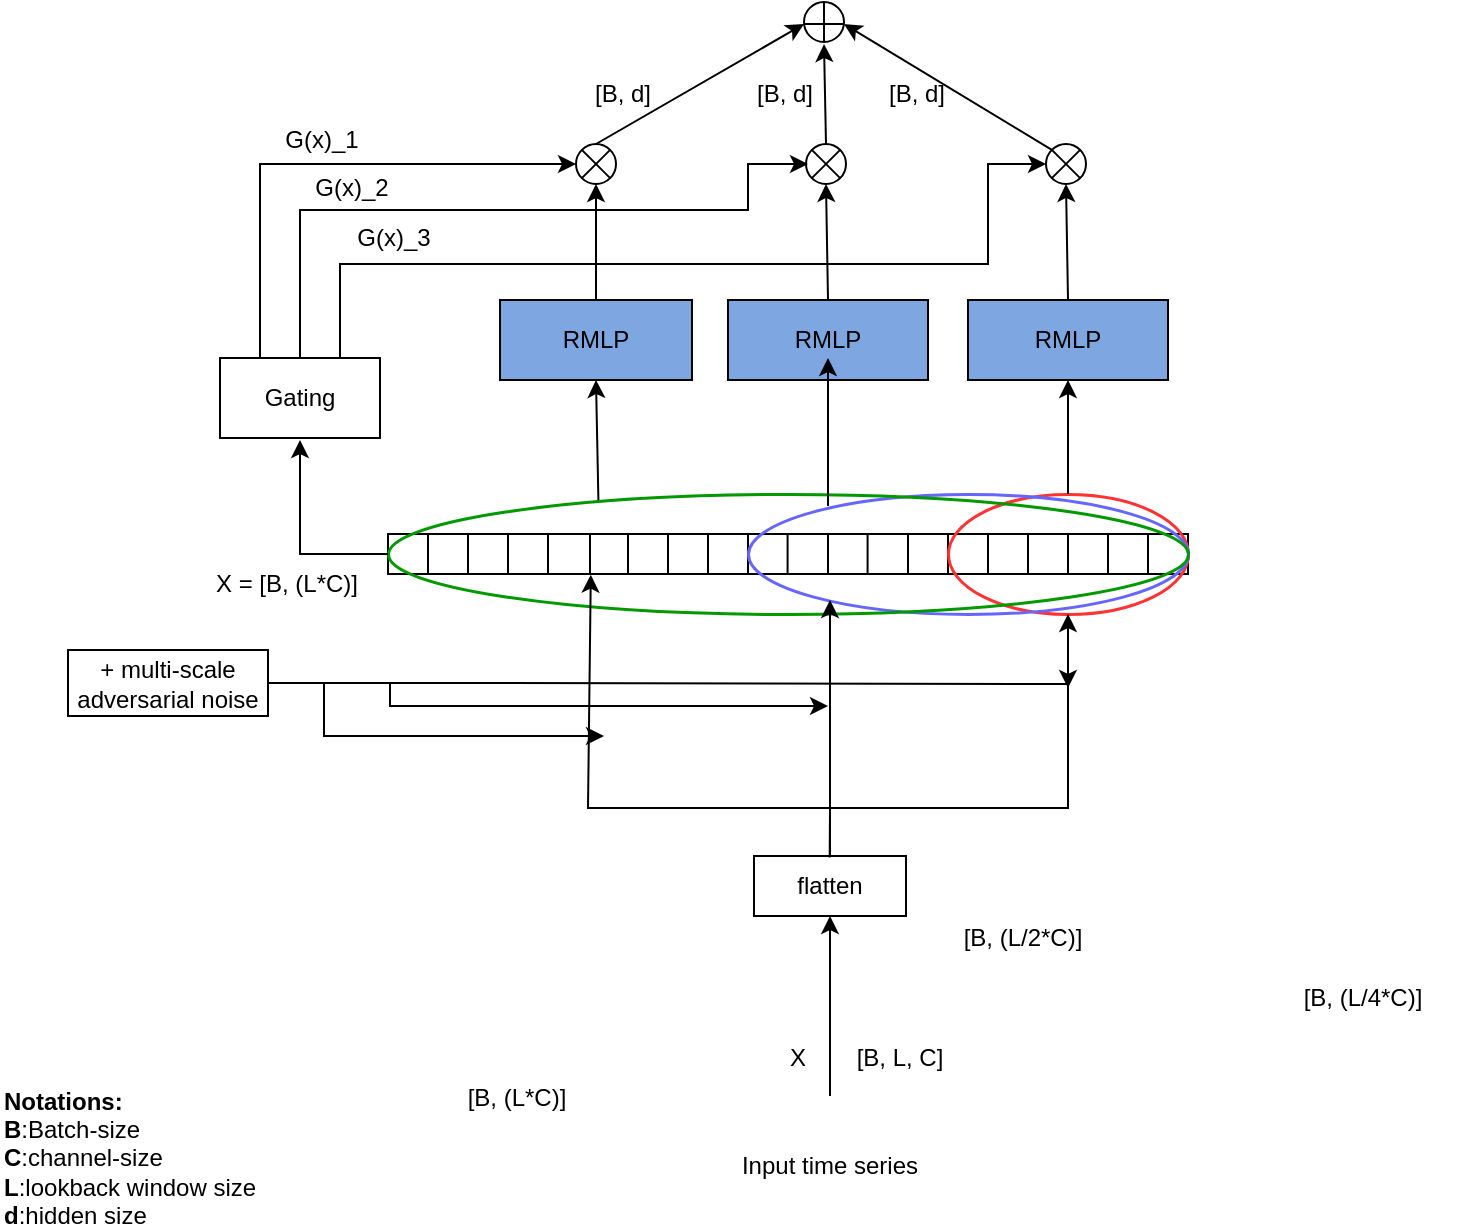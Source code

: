<mxfile version="22.1.5" type="github">
  <diagram id="mCheTAdoRBEMM2ChDu2A" name="Page-1">
    <mxGraphModel dx="184" dy="79" grid="1" gridSize="10" guides="1" tooltips="1" connect="1" arrows="1" fold="1" page="1" pageScale="1" pageWidth="827" pageHeight="1169" math="0" shadow="0">
      <root>
        <mxCell id="0" />
        <mxCell id="1" parent="0" />
        <mxCell id="4p1qmTCOK1UH07okr2WW-84" value="" style="rounded=0;whiteSpace=wrap;html=1;" vertex="1" parent="1">
          <mxGeometry x="240" y="443" width="400" height="20" as="geometry" />
        </mxCell>
        <mxCell id="4p1qmTCOK1UH07okr2WW-85" value="" style="endArrow=none;html=1;rounded=0;exitX=0.06;exitY=0.006;exitDx=0;exitDy=0;exitPerimeter=0;entryX=0.06;entryY=1.006;entryDx=0;entryDy=0;entryPerimeter=0;" edge="1" parent="1">
          <mxGeometry width="50" height="50" relative="1" as="geometry">
            <mxPoint x="260.0" y="443.0" as="sourcePoint" />
            <mxPoint x="260.0" y="463.0" as="targetPoint" />
          </mxGeometry>
        </mxCell>
        <mxCell id="4p1qmTCOK1UH07okr2WW-86" value="" style="endArrow=none;html=1;rounded=0;exitX=0.06;exitY=0.006;exitDx=0;exitDy=0;exitPerimeter=0;entryX=0.06;entryY=1.006;entryDx=0;entryDy=0;entryPerimeter=0;" edge="1" parent="1">
          <mxGeometry width="50" height="50" relative="1" as="geometry">
            <mxPoint x="360" y="443" as="sourcePoint" />
            <mxPoint x="360" y="463" as="targetPoint" />
          </mxGeometry>
        </mxCell>
        <mxCell id="4p1qmTCOK1UH07okr2WW-87" value="" style="endArrow=none;html=1;rounded=0;exitX=0.06;exitY=0.006;exitDx=0;exitDy=0;exitPerimeter=0;entryX=0.06;entryY=1.006;entryDx=0;entryDy=0;entryPerimeter=0;" edge="1" parent="1">
          <mxGeometry width="50" height="50" relative="1" as="geometry">
            <mxPoint x="380" y="443" as="sourcePoint" />
            <mxPoint x="380" y="463" as="targetPoint" />
          </mxGeometry>
        </mxCell>
        <mxCell id="4p1qmTCOK1UH07okr2WW-88" value="" style="endArrow=none;html=1;rounded=0;exitX=0.06;exitY=0.006;exitDx=0;exitDy=0;exitPerimeter=0;entryX=0.06;entryY=1.006;entryDx=0;entryDy=0;entryPerimeter=0;" edge="1" parent="1">
          <mxGeometry width="50" height="50" relative="1" as="geometry">
            <mxPoint x="400" y="443" as="sourcePoint" />
            <mxPoint x="400" y="463" as="targetPoint" />
          </mxGeometry>
        </mxCell>
        <mxCell id="4p1qmTCOK1UH07okr2WW-89" value="" style="endArrow=none;html=1;rounded=0;exitX=0.06;exitY=0.006;exitDx=0;exitDy=0;exitPerimeter=0;entryX=0.06;entryY=1.006;entryDx=0;entryDy=0;entryPerimeter=0;" edge="1" parent="1">
          <mxGeometry width="50" height="50" relative="1" as="geometry">
            <mxPoint x="420" y="443" as="sourcePoint" />
            <mxPoint x="420" y="463" as="targetPoint" />
          </mxGeometry>
        </mxCell>
        <mxCell id="4p1qmTCOK1UH07okr2WW-90" value="" style="endArrow=none;html=1;rounded=0;exitX=0.06;exitY=0.006;exitDx=0;exitDy=0;exitPerimeter=0;entryX=0.06;entryY=1.006;entryDx=0;entryDy=0;entryPerimeter=0;" edge="1" parent="1">
          <mxGeometry width="50" height="50" relative="1" as="geometry">
            <mxPoint x="439.79" y="443" as="sourcePoint" />
            <mxPoint x="439.79" y="463" as="targetPoint" />
          </mxGeometry>
        </mxCell>
        <mxCell id="4p1qmTCOK1UH07okr2WW-91" value="" style="endArrow=none;html=1;rounded=0;exitX=0.06;exitY=0.006;exitDx=0;exitDy=0;exitPerimeter=0;entryX=0.06;entryY=1.006;entryDx=0;entryDy=0;entryPerimeter=0;" edge="1" parent="1">
          <mxGeometry width="50" height="50" relative="1" as="geometry">
            <mxPoint x="460" y="443" as="sourcePoint" />
            <mxPoint x="460" y="463" as="targetPoint" />
          </mxGeometry>
        </mxCell>
        <mxCell id="4p1qmTCOK1UH07okr2WW-92" value="" style="endArrow=none;html=1;rounded=0;exitX=0.06;exitY=0.006;exitDx=0;exitDy=0;exitPerimeter=0;entryX=0.06;entryY=1.006;entryDx=0;entryDy=0;entryPerimeter=0;" edge="1" parent="1">
          <mxGeometry width="50" height="50" relative="1" as="geometry">
            <mxPoint x="479.79" y="443" as="sourcePoint" />
            <mxPoint x="479.79" y="463" as="targetPoint" />
          </mxGeometry>
        </mxCell>
        <mxCell id="4p1qmTCOK1UH07okr2WW-93" value="" style="endArrow=none;html=1;rounded=0;exitX=0.06;exitY=0.006;exitDx=0;exitDy=0;exitPerimeter=0;entryX=0.06;entryY=1.006;entryDx=0;entryDy=0;entryPerimeter=0;" edge="1" parent="1">
          <mxGeometry width="50" height="50" relative="1" as="geometry">
            <mxPoint x="500" y="443" as="sourcePoint" />
            <mxPoint x="500" y="463" as="targetPoint" />
          </mxGeometry>
        </mxCell>
        <mxCell id="4p1qmTCOK1UH07okr2WW-94" value="" style="endArrow=none;html=1;rounded=0;exitX=0.06;exitY=0.006;exitDx=0;exitDy=0;exitPerimeter=0;entryX=0.06;entryY=1.006;entryDx=0;entryDy=0;entryPerimeter=0;" edge="1" parent="1">
          <mxGeometry width="50" height="50" relative="1" as="geometry">
            <mxPoint x="520" y="443" as="sourcePoint" />
            <mxPoint x="520" y="463" as="targetPoint" />
          </mxGeometry>
        </mxCell>
        <mxCell id="4p1qmTCOK1UH07okr2WW-95" value="" style="endArrow=none;html=1;rounded=0;exitX=0.06;exitY=0.006;exitDx=0;exitDy=0;exitPerimeter=0;entryX=0.06;entryY=1.006;entryDx=0;entryDy=0;entryPerimeter=0;" edge="1" parent="1">
          <mxGeometry width="50" height="50" relative="1" as="geometry">
            <mxPoint x="560" y="443" as="sourcePoint" />
            <mxPoint x="560" y="463" as="targetPoint" />
          </mxGeometry>
        </mxCell>
        <mxCell id="4p1qmTCOK1UH07okr2WW-96" value="" style="endArrow=none;html=1;rounded=0;exitX=0.06;exitY=0.006;exitDx=0;exitDy=0;exitPerimeter=0;entryX=0.06;entryY=1.006;entryDx=0;entryDy=0;entryPerimeter=0;" edge="1" parent="1">
          <mxGeometry width="50" height="50" relative="1" as="geometry">
            <mxPoint x="540" y="443" as="sourcePoint" />
            <mxPoint x="540" y="463" as="targetPoint" />
          </mxGeometry>
        </mxCell>
        <mxCell id="4p1qmTCOK1UH07okr2WW-97" value="" style="endArrow=none;html=1;rounded=0;exitX=0.06;exitY=0.006;exitDx=0;exitDy=0;exitPerimeter=0;entryX=0.06;entryY=1.006;entryDx=0;entryDy=0;entryPerimeter=0;" edge="1" parent="1">
          <mxGeometry width="50" height="50" relative="1" as="geometry">
            <mxPoint x="580" y="443" as="sourcePoint" />
            <mxPoint x="580" y="463" as="targetPoint" />
          </mxGeometry>
        </mxCell>
        <mxCell id="4p1qmTCOK1UH07okr2WW-98" value="" style="endArrow=none;html=1;rounded=0;exitX=0.06;exitY=0.006;exitDx=0;exitDy=0;exitPerimeter=0;entryX=0.06;entryY=1.006;entryDx=0;entryDy=0;entryPerimeter=0;" edge="1" parent="1">
          <mxGeometry width="50" height="50" relative="1" as="geometry">
            <mxPoint x="600" y="443" as="sourcePoint" />
            <mxPoint x="600" y="463" as="targetPoint" />
          </mxGeometry>
        </mxCell>
        <mxCell id="4p1qmTCOK1UH07okr2WW-99" value="" style="endArrow=none;html=1;rounded=0;exitX=0.06;exitY=0.006;exitDx=0;exitDy=0;exitPerimeter=0;entryX=0.06;entryY=1.006;entryDx=0;entryDy=0;entryPerimeter=0;" edge="1" parent="1">
          <mxGeometry width="50" height="50" relative="1" as="geometry">
            <mxPoint x="620" y="443" as="sourcePoint" />
            <mxPoint x="620" y="463" as="targetPoint" />
          </mxGeometry>
        </mxCell>
        <mxCell id="4p1qmTCOK1UH07okr2WW-100" value="" style="ellipse;whiteSpace=wrap;html=1;fillColor=none;strokeColor=#FF3333;strokeWidth=1.5;" vertex="1" parent="1">
          <mxGeometry x="520" y="423" width="120" height="60" as="geometry" />
        </mxCell>
        <mxCell id="4p1qmTCOK1UH07okr2WW-101" value="" style="ellipse;whiteSpace=wrap;html=1;fillColor=none;strokeColor=#6666FF;strokeWidth=1.5;" vertex="1" parent="1">
          <mxGeometry x="420" y="423" width="220" height="60" as="geometry" />
        </mxCell>
        <mxCell id="4p1qmTCOK1UH07okr2WW-102" value="" style="ellipse;whiteSpace=wrap;html=1;fillColor=none;strokeColor=#009900;strokeWidth=1.5;" vertex="1" parent="1">
          <mxGeometry x="240" y="423" width="400" height="60" as="geometry" />
        </mxCell>
        <mxCell id="4p1qmTCOK1UH07okr2WW-103" value="RMLP" style="rounded=0;whiteSpace=wrap;html=1;fillColor=#7EA6E0;" vertex="1" parent="1">
          <mxGeometry x="296" y="326" width="96" height="40" as="geometry" />
        </mxCell>
        <mxCell id="4p1qmTCOK1UH07okr2WW-104" value="RMLP" style="rounded=0;whiteSpace=wrap;html=1;fillColor=#7EA6E0;" vertex="1" parent="1">
          <mxGeometry x="410" y="326" width="100" height="40" as="geometry" />
        </mxCell>
        <mxCell id="4p1qmTCOK1UH07okr2WW-105" value="RMLP" style="rounded=0;whiteSpace=wrap;html=1;fillColor=#7EA6E0;" vertex="1" parent="1">
          <mxGeometry x="530" y="326" width="100" height="40" as="geometry" />
        </mxCell>
        <mxCell id="4p1qmTCOK1UH07okr2WW-106" value="" style="endArrow=classic;html=1;rounded=0;exitX=0.263;exitY=0.051;exitDx=0;exitDy=0;entryX=0.5;entryY=1;entryDx=0;entryDy=0;exitPerimeter=0;" edge="1" parent="1" source="4p1qmTCOK1UH07okr2WW-102" target="4p1qmTCOK1UH07okr2WW-103">
          <mxGeometry width="50" height="50" relative="1" as="geometry">
            <mxPoint x="390" y="347" as="sourcePoint" />
            <mxPoint x="440" y="297" as="targetPoint" />
          </mxGeometry>
        </mxCell>
        <mxCell id="4p1qmTCOK1UH07okr2WW-107" value="" style="endArrow=classic;html=1;rounded=0;entryX=0.5;entryY=1;entryDx=0;entryDy=0;exitX=0.55;exitY=0.283;exitDx=0;exitDy=0;exitPerimeter=0;" edge="1" parent="1">
          <mxGeometry width="50" height="50" relative="1" as="geometry">
            <mxPoint x="460" y="428.98" as="sourcePoint" />
            <mxPoint x="460" y="355" as="targetPoint" />
          </mxGeometry>
        </mxCell>
        <mxCell id="4p1qmTCOK1UH07okr2WW-108" value="" style="endArrow=classic;html=1;rounded=0;exitX=0.5;exitY=0;exitDx=0;exitDy=0;entryX=0.5;entryY=1;entryDx=0;entryDy=0;" edge="1" parent="1" source="4p1qmTCOK1UH07okr2WW-100" target="4p1qmTCOK1UH07okr2WW-105">
          <mxGeometry width="50" height="50" relative="1" as="geometry">
            <mxPoint x="570" y="331.5" as="sourcePoint" />
            <mxPoint x="574" y="222.5" as="targetPoint" />
          </mxGeometry>
        </mxCell>
        <mxCell id="4p1qmTCOK1UH07okr2WW-109" value="Gating" style="rounded=0;whiteSpace=wrap;html=1;" vertex="1" parent="1">
          <mxGeometry x="156" y="355" width="80" height="40" as="geometry" />
        </mxCell>
        <mxCell id="4p1qmTCOK1UH07okr2WW-110" value="" style="endArrow=classic;html=1;rounded=0;exitX=0;exitY=0.5;exitDx=0;exitDy=0;entryX=0.5;entryY=1;entryDx=0;entryDy=0;" edge="1" parent="1" source="4p1qmTCOK1UH07okr2WW-84">
          <mxGeometry width="50" height="50" relative="1" as="geometry">
            <mxPoint x="340" y="438" as="sourcePoint" />
            <mxPoint x="196" y="396" as="targetPoint" />
            <Array as="points">
              <mxPoint x="196" y="453" />
            </Array>
          </mxGeometry>
        </mxCell>
        <mxCell id="4p1qmTCOK1UH07okr2WW-111" value="" style="ellipse;whiteSpace=wrap;html=1;aspect=fixed;fillColor=none;" vertex="1" parent="1">
          <mxGeometry x="334" y="248" width="20" height="20" as="geometry" />
        </mxCell>
        <mxCell id="4p1qmTCOK1UH07okr2WW-112" value="" style="endArrow=none;html=1;rounded=0;exitX=0;exitY=1;exitDx=0;exitDy=0;entryX=1;entryY=0;entryDx=0;entryDy=0;" edge="1" parent="1" source="4p1qmTCOK1UH07okr2WW-111" target="4p1qmTCOK1UH07okr2WW-111">
          <mxGeometry width="50" height="50" relative="1" as="geometry">
            <mxPoint x="337.653" y="272.877" as="sourcePoint" />
            <mxPoint x="360.35" y="253.12" as="targetPoint" />
          </mxGeometry>
        </mxCell>
        <mxCell id="4p1qmTCOK1UH07okr2WW-113" value="" style="endArrow=none;html=1;rounded=0;exitX=0;exitY=0;exitDx=0;exitDy=0;entryX=1;entryY=1;entryDx=0;entryDy=0;" edge="1" parent="1" source="4p1qmTCOK1UH07okr2WW-111" target="4p1qmTCOK1UH07okr2WW-111">
          <mxGeometry width="50" height="50" relative="1" as="geometry">
            <mxPoint x="348" y="284" as="sourcePoint" />
            <mxPoint x="371" y="264" as="targetPoint" />
          </mxGeometry>
        </mxCell>
        <mxCell id="4p1qmTCOK1UH07okr2WW-114" value="" style="ellipse;whiteSpace=wrap;html=1;aspect=fixed;fillColor=none;" vertex="1" parent="1">
          <mxGeometry x="449" y="248" width="20" height="20" as="geometry" />
        </mxCell>
        <mxCell id="4p1qmTCOK1UH07okr2WW-115" value="" style="endArrow=none;html=1;rounded=0;exitX=0;exitY=1;exitDx=0;exitDy=0;entryX=1;entryY=0;entryDx=0;entryDy=0;" edge="1" parent="1" source="4p1qmTCOK1UH07okr2WW-114" target="4p1qmTCOK1UH07okr2WW-114">
          <mxGeometry width="50" height="50" relative="1" as="geometry">
            <mxPoint x="422.653" y="282.877" as="sourcePoint" />
            <mxPoint x="445.35" y="263.12" as="targetPoint" />
          </mxGeometry>
        </mxCell>
        <mxCell id="4p1qmTCOK1UH07okr2WW-116" value="" style="endArrow=none;html=1;rounded=0;exitX=0;exitY=0;exitDx=0;exitDy=0;entryX=1;entryY=1;entryDx=0;entryDy=0;" edge="1" parent="1" source="4p1qmTCOK1UH07okr2WW-114" target="4p1qmTCOK1UH07okr2WW-114">
          <mxGeometry width="50" height="50" relative="1" as="geometry">
            <mxPoint x="433" y="294" as="sourcePoint" />
            <mxPoint x="456" y="274" as="targetPoint" />
          </mxGeometry>
        </mxCell>
        <mxCell id="4p1qmTCOK1UH07okr2WW-117" value="" style="ellipse;whiteSpace=wrap;html=1;aspect=fixed;fillColor=none;" vertex="1" parent="1">
          <mxGeometry x="569" y="248" width="20" height="20" as="geometry" />
        </mxCell>
        <mxCell id="4p1qmTCOK1UH07okr2WW-118" value="" style="endArrow=none;html=1;rounded=0;exitX=0;exitY=1;exitDx=0;exitDy=0;entryX=1;entryY=0;entryDx=0;entryDy=0;" edge="1" parent="1" source="4p1qmTCOK1UH07okr2WW-117" target="4p1qmTCOK1UH07okr2WW-117">
          <mxGeometry width="50" height="50" relative="1" as="geometry">
            <mxPoint x="572.653" y="272.877" as="sourcePoint" />
            <mxPoint x="595.35" y="253.12" as="targetPoint" />
          </mxGeometry>
        </mxCell>
        <mxCell id="4p1qmTCOK1UH07okr2WW-119" value="" style="endArrow=none;html=1;rounded=0;exitX=0;exitY=0;exitDx=0;exitDy=0;entryX=1;entryY=1;entryDx=0;entryDy=0;" edge="1" parent="1" source="4p1qmTCOK1UH07okr2WW-117" target="4p1qmTCOK1UH07okr2WW-117">
          <mxGeometry width="50" height="50" relative="1" as="geometry">
            <mxPoint x="583" y="284" as="sourcePoint" />
            <mxPoint x="606" y="264" as="targetPoint" />
          </mxGeometry>
        </mxCell>
        <mxCell id="4p1qmTCOK1UH07okr2WW-120" value="" style="endArrow=classic;html=1;rounded=0;entryX=0;entryY=0.5;entryDx=0;entryDy=0;exitX=0.25;exitY=0;exitDx=0;exitDy=0;" edge="1" parent="1" source="4p1qmTCOK1UH07okr2WW-109" target="4p1qmTCOK1UH07okr2WW-111">
          <mxGeometry width="50" height="50" relative="1" as="geometry">
            <mxPoint x="176" y="350" as="sourcePoint" />
            <mxPoint x="270" y="238" as="targetPoint" />
            <Array as="points">
              <mxPoint x="176" y="258" />
            </Array>
          </mxGeometry>
        </mxCell>
        <mxCell id="4p1qmTCOK1UH07okr2WW-121" value="" style="endArrow=classic;html=1;rounded=0;exitX=0.5;exitY=0;exitDx=0;exitDy=0;entryX=0.5;entryY=1;entryDx=0;entryDy=0;" edge="1" parent="1" source="4p1qmTCOK1UH07okr2WW-103" target="4p1qmTCOK1UH07okr2WW-111">
          <mxGeometry width="50" height="50" relative="1" as="geometry">
            <mxPoint x="370" y="306" as="sourcePoint" />
            <mxPoint x="420" y="266" as="targetPoint" />
          </mxGeometry>
        </mxCell>
        <mxCell id="4p1qmTCOK1UH07okr2WW-122" value="" style="endArrow=classic;html=1;rounded=0;exitX=0.5;exitY=0;exitDx=0;exitDy=0;entryX=0.5;entryY=1;entryDx=0;entryDy=0;" edge="1" parent="1" source="4p1qmTCOK1UH07okr2WW-104" target="4p1qmTCOK1UH07okr2WW-114">
          <mxGeometry width="50" height="50" relative="1" as="geometry">
            <mxPoint x="330" y="246" as="sourcePoint" />
            <mxPoint x="380" y="196" as="targetPoint" />
          </mxGeometry>
        </mxCell>
        <mxCell id="4p1qmTCOK1UH07okr2WW-123" value="" style="endArrow=classic;html=1;rounded=0;exitX=0.5;exitY=0;exitDx=0;exitDy=0;entryX=0.5;entryY=1;entryDx=0;entryDy=0;" edge="1" parent="1" source="4p1qmTCOK1UH07okr2WW-105" target="4p1qmTCOK1UH07okr2WW-117">
          <mxGeometry width="50" height="50" relative="1" as="geometry">
            <mxPoint x="480" y="323" as="sourcePoint" />
            <mxPoint x="480" y="266" as="targetPoint" />
          </mxGeometry>
        </mxCell>
        <mxCell id="4p1qmTCOK1UH07okr2WW-124" value="" style="endArrow=classic;html=1;rounded=0;exitX=0.5;exitY=0;exitDx=0;exitDy=0;" edge="1" parent="1" source="4p1qmTCOK1UH07okr2WW-109">
          <mxGeometry width="50" height="50" relative="1" as="geometry">
            <mxPoint x="196" y="368" as="sourcePoint" />
            <mxPoint x="450" y="258" as="targetPoint" />
            <Array as="points">
              <mxPoint x="196" y="281" />
              <mxPoint x="420" y="281" />
              <mxPoint x="420" y="258" />
            </Array>
          </mxGeometry>
        </mxCell>
        <mxCell id="4p1qmTCOK1UH07okr2WW-125" value="" style="endArrow=classic;html=1;rounded=0;entryX=0;entryY=0.5;entryDx=0;entryDy=0;exitX=0.75;exitY=0;exitDx=0;exitDy=0;" edge="1" parent="1" source="4p1qmTCOK1UH07okr2WW-109" target="4p1qmTCOK1UH07okr2WW-117">
          <mxGeometry width="50" height="50" relative="1" as="geometry">
            <mxPoint x="220" y="350" as="sourcePoint" />
            <mxPoint x="470" y="268" as="targetPoint" />
            <Array as="points">
              <mxPoint x="216" y="308" />
              <mxPoint x="540" y="308" />
              <mxPoint x="540" y="258" />
            </Array>
          </mxGeometry>
        </mxCell>
        <mxCell id="4p1qmTCOK1UH07okr2WW-126" value="" style="ellipse;whiteSpace=wrap;html=1;aspect=fixed;fillColor=none;direction=east;flipH=1;flipV=1;" vertex="1" parent="1">
          <mxGeometry x="448" y="177" width="20" height="20" as="geometry" />
        </mxCell>
        <mxCell id="4p1qmTCOK1UH07okr2WW-127" value="" style="endArrow=none;html=1;rounded=0;exitX=0;exitY=0.5;exitDx=0;exitDy=0;entryX=1;entryY=0.5;entryDx=0;entryDy=0;" edge="1" parent="1">
          <mxGeometry width="50" height="50" relative="1" as="geometry">
            <mxPoint x="448" y="188" as="sourcePoint" />
            <mxPoint x="468" y="188" as="targetPoint" />
          </mxGeometry>
        </mxCell>
        <mxCell id="4p1qmTCOK1UH07okr2WW-128" value="" style="endArrow=none;html=1;rounded=0;exitX=0.5;exitY=0;exitDx=0;exitDy=0;entryX=0.5;entryY=1;entryDx=0;entryDy=0;" edge="1" parent="1" source="4p1qmTCOK1UH07okr2WW-126" target="4p1qmTCOK1UH07okr2WW-126">
          <mxGeometry width="50" height="50" relative="1" as="geometry">
            <mxPoint x="454" y="161.0" as="sourcePoint" />
            <mxPoint x="431" y="181.0" as="targetPoint" />
          </mxGeometry>
        </mxCell>
        <mxCell id="4p1qmTCOK1UH07okr2WW-129" value="" style="endArrow=classic;html=1;rounded=0;exitX=0.5;exitY=0;exitDx=0;exitDy=0;entryX=0;entryY=0.5;entryDx=0;entryDy=0;" edge="1" parent="1" source="4p1qmTCOK1UH07okr2WW-111">
          <mxGeometry width="50" height="50" relative="1" as="geometry">
            <mxPoint x="350" y="208" as="sourcePoint" />
            <mxPoint x="448" y="188" as="targetPoint" />
          </mxGeometry>
        </mxCell>
        <mxCell id="4p1qmTCOK1UH07okr2WW-130" value="" style="endArrow=classic;html=1;rounded=0;exitX=0.5;exitY=0;exitDx=0;exitDy=0;entryX=0.5;entryY=1;entryDx=0;entryDy=0;" edge="1" parent="1" source="4p1qmTCOK1UH07okr2WW-114">
          <mxGeometry width="50" height="50" relative="1" as="geometry">
            <mxPoint x="485" y="238" as="sourcePoint" />
            <mxPoint x="458" y="198" as="targetPoint" />
          </mxGeometry>
        </mxCell>
        <mxCell id="4p1qmTCOK1UH07okr2WW-131" style="edgeStyle=orthogonalEdgeStyle;rounded=0;orthogonalLoop=1;jettySize=auto;html=1;exitX=0.5;exitY=0;exitDx=0;exitDy=0;entryX=0.5;entryY=1;entryDx=0;entryDy=0;" edge="1" parent="1" target="4p1qmTCOK1UH07okr2WW-138">
          <mxGeometry relative="1" as="geometry">
            <mxPoint x="461" y="724" as="sourcePoint" />
            <mxPoint x="370" y="674" as="targetPoint" />
            <Array as="points">
              <mxPoint x="461" y="670" />
              <mxPoint x="461" y="670" />
            </Array>
          </mxGeometry>
        </mxCell>
        <mxCell id="4p1qmTCOK1UH07okr2WW-133" value="X" style="text;html=1;strokeColor=none;fillColor=none;align=center;verticalAlign=middle;whiteSpace=wrap;rounded=0;" vertex="1" parent="1">
          <mxGeometry x="435" y="690" width="20" height="30" as="geometry" />
        </mxCell>
        <mxCell id="4p1qmTCOK1UH07okr2WW-134" value="[B, L, C]" style="text;html=1;strokeColor=none;fillColor=none;align=center;verticalAlign=middle;whiteSpace=wrap;rounded=0;" vertex="1" parent="1">
          <mxGeometry x="471" y="690" width="50" height="30" as="geometry" />
        </mxCell>
        <mxCell id="4p1qmTCOK1UH07okr2WW-138" value="flatten" style="rounded=0;whiteSpace=wrap;html=1;" vertex="1" parent="1">
          <mxGeometry x="423" y="604" width="76" height="30" as="geometry" />
        </mxCell>
        <mxCell id="4p1qmTCOK1UH07okr2WW-141" value="" style="endArrow=classic;html=1;rounded=0;entryX=0.266;entryY=0.922;entryDx=0;entryDy=0;entryPerimeter=0;exitX=0.498;exitY=0.025;exitDx=0;exitDy=0;exitPerimeter=0;" edge="1" parent="1" source="4p1qmTCOK1UH07okr2WW-138">
          <mxGeometry width="50" height="50" relative="1" as="geometry">
            <mxPoint x="490" y="590" as="sourcePoint" />
            <mxPoint x="341.4" y="463.32" as="targetPoint" />
            <Array as="points">
              <mxPoint x="461" y="580" />
              <mxPoint x="340" y="580" />
            </Array>
          </mxGeometry>
        </mxCell>
        <mxCell id="4p1qmTCOK1UH07okr2WW-142" value="" style="endArrow=classic;html=1;rounded=0;exitX=0.5;exitY=0;exitDx=0;exitDy=0;" edge="1" parent="1" source="4p1qmTCOK1UH07okr2WW-138">
          <mxGeometry width="50" height="50" relative="1" as="geometry">
            <mxPoint x="461" y="610" as="sourcePoint" />
            <mxPoint x="461" y="476" as="targetPoint" />
          </mxGeometry>
        </mxCell>
        <mxCell id="4p1qmTCOK1UH07okr2WW-143" value="" style="endArrow=classic;html=1;rounded=0;entryX=0.5;entryY=1;entryDx=0;entryDy=0;" edge="1" parent="1" target="4p1qmTCOK1UH07okr2WW-100">
          <mxGeometry width="50" height="50" relative="1" as="geometry">
            <mxPoint x="461" y="604" as="sourcePoint" />
            <mxPoint x="570" y="467" as="targetPoint" />
            <Array as="points">
              <mxPoint x="461" y="580" />
              <mxPoint x="580" y="580" />
            </Array>
          </mxGeometry>
        </mxCell>
        <mxCell id="4p1qmTCOK1UH07okr2WW-144" value="" style="endArrow=none;html=1;rounded=0;exitX=0.06;exitY=0.006;exitDx=0;exitDy=0;exitPerimeter=0;entryX=0.06;entryY=1.006;entryDx=0;entryDy=0;entryPerimeter=0;" edge="1" parent="1">
          <mxGeometry width="50" height="50" relative="1" as="geometry">
            <mxPoint x="341" y="443" as="sourcePoint" />
            <mxPoint x="341" y="463" as="targetPoint" />
          </mxGeometry>
        </mxCell>
        <mxCell id="4p1qmTCOK1UH07okr2WW-145" value="" style="endArrow=none;html=1;rounded=0;exitX=0.06;exitY=0.006;exitDx=0;exitDy=0;exitPerimeter=0;entryX=0.06;entryY=1.006;entryDx=0;entryDy=0;entryPerimeter=0;" edge="1" parent="1">
          <mxGeometry width="50" height="50" relative="1" as="geometry">
            <mxPoint x="320" y="443" as="sourcePoint" />
            <mxPoint x="320" y="463" as="targetPoint" />
          </mxGeometry>
        </mxCell>
        <mxCell id="4p1qmTCOK1UH07okr2WW-146" value="" style="endArrow=none;html=1;rounded=0;exitX=0.06;exitY=0.006;exitDx=0;exitDy=0;exitPerimeter=0;entryX=0.06;entryY=1.006;entryDx=0;entryDy=0;entryPerimeter=0;" edge="1" parent="1">
          <mxGeometry width="50" height="50" relative="1" as="geometry">
            <mxPoint x="300" y="443" as="sourcePoint" />
            <mxPoint x="300" y="463" as="targetPoint" />
          </mxGeometry>
        </mxCell>
        <mxCell id="4p1qmTCOK1UH07okr2WW-147" value="" style="endArrow=none;html=1;rounded=0;exitX=0.06;exitY=0.006;exitDx=0;exitDy=0;exitPerimeter=0;entryX=0.06;entryY=1.006;entryDx=0;entryDy=0;entryPerimeter=0;" edge="1" parent="1">
          <mxGeometry width="50" height="50" relative="1" as="geometry">
            <mxPoint x="280" y="443" as="sourcePoint" />
            <mxPoint x="280" y="463" as="targetPoint" />
          </mxGeometry>
        </mxCell>
        <mxCell id="4p1qmTCOK1UH07okr2WW-148" value="[B, (L*C)]" style="text;html=1;strokeColor=none;fillColor=none;align=center;verticalAlign=middle;whiteSpace=wrap;rounded=0;" vertex="1" parent="1">
          <mxGeometry x="265" y="710" width="79" height="30" as="geometry" />
        </mxCell>
        <mxCell id="4p1qmTCOK1UH07okr2WW-149" value="[B, (L/2*C)]" style="text;html=1;strokeColor=none;fillColor=none;align=center;verticalAlign=middle;whiteSpace=wrap;rounded=0;" vertex="1" parent="1">
          <mxGeometry x="510" y="630" width="95" height="30" as="geometry" />
        </mxCell>
        <mxCell id="4p1qmTCOK1UH07okr2WW-150" style="edgeStyle=orthogonalEdgeStyle;rounded=0;orthogonalLoop=1;jettySize=auto;html=1;exitX=0.5;exitY=1;exitDx=0;exitDy=0;" edge="1" parent="1" source="4p1qmTCOK1UH07okr2WW-103" target="4p1qmTCOK1UH07okr2WW-103">
          <mxGeometry relative="1" as="geometry" />
        </mxCell>
        <mxCell id="4p1qmTCOK1UH07okr2WW-151" value="&lt;b&gt;Notations:&lt;/b&gt;&lt;br&gt;&lt;b&gt;B&lt;/b&gt;:Batch-size&lt;br&gt;&lt;b&gt;C&lt;/b&gt;:channel-size&lt;br&gt;&lt;b&gt;L&lt;/b&gt;:lookback window size&lt;br&gt;&lt;b&gt;d&lt;/b&gt;:hidden size" style="text;html=1;strokeColor=none;fillColor=none;align=left;verticalAlign=middle;whiteSpace=wrap;rounded=0;" vertex="1" parent="1">
          <mxGeometry x="46" y="740" width="134" height="30" as="geometry" />
        </mxCell>
        <mxCell id="4p1qmTCOK1UH07okr2WW-153" value="Input time series" style="text;html=1;strokeColor=none;fillColor=none;align=center;verticalAlign=middle;whiteSpace=wrap;rounded=0;" vertex="1" parent="1">
          <mxGeometry x="376" y="744" width="170" height="30" as="geometry" />
        </mxCell>
        <mxCell id="4p1qmTCOK1UH07okr2WW-154" value="[B, d]" style="text;html=1;strokeColor=none;fillColor=none;align=center;verticalAlign=middle;whiteSpace=wrap;rounded=0;" vertex="1" parent="1">
          <mxGeometry x="341" y="208" width="33" height="30" as="geometry" />
        </mxCell>
        <mxCell id="4p1qmTCOK1UH07okr2WW-155" value="[B, d]" style="text;html=1;strokeColor=none;fillColor=none;align=center;verticalAlign=middle;whiteSpace=wrap;rounded=0;" vertex="1" parent="1">
          <mxGeometry x="422" y="208" width="33" height="30" as="geometry" />
        </mxCell>
        <mxCell id="4p1qmTCOK1UH07okr2WW-156" value="[B, d]" style="text;html=1;strokeColor=none;fillColor=none;align=center;verticalAlign=middle;whiteSpace=wrap;rounded=0;" vertex="1" parent="1">
          <mxGeometry x="488" y="208" width="33" height="30" as="geometry" />
        </mxCell>
        <mxCell id="4p1qmTCOK1UH07okr2WW-157" value="" style="endArrow=classic;html=1;rounded=0;exitX=0;exitY=0;exitDx=0;exitDy=0;entryX=1;entryY=0.5;entryDx=0;entryDy=0;" edge="1" parent="1" source="4p1qmTCOK1UH07okr2WW-117">
          <mxGeometry width="50" height="50" relative="1" as="geometry">
            <mxPoint x="410" y="198" as="sourcePoint" />
            <mxPoint x="468" y="188" as="targetPoint" />
          </mxGeometry>
        </mxCell>
        <mxCell id="4p1qmTCOK1UH07okr2WW-158" value="X = [B, (L*C)]" style="text;html=1;strokeColor=none;fillColor=none;align=center;verticalAlign=middle;whiteSpace=wrap;rounded=0;" vertex="1" parent="1">
          <mxGeometry x="150" y="453" width="79" height="30" as="geometry" />
        </mxCell>
        <mxCell id="4p1qmTCOK1UH07okr2WW-159" value="G(x)_1" style="text;html=1;strokeColor=none;fillColor=none;align=center;verticalAlign=middle;whiteSpace=wrap;rounded=0;" vertex="1" parent="1">
          <mxGeometry x="185" y="238" width="44" height="16" as="geometry" />
        </mxCell>
        <mxCell id="4p1qmTCOK1UH07okr2WW-160" value="G(x)_2" style="text;html=1;strokeColor=none;fillColor=none;align=center;verticalAlign=middle;whiteSpace=wrap;rounded=0;" vertex="1" parent="1">
          <mxGeometry x="200" y="262" width="44" height="16" as="geometry" />
        </mxCell>
        <mxCell id="4p1qmTCOK1UH07okr2WW-161" value="G(x)_3" style="text;html=1;strokeColor=none;fillColor=none;align=center;verticalAlign=middle;whiteSpace=wrap;rounded=0;" vertex="1" parent="1">
          <mxGeometry x="221" y="287" width="44" height="16" as="geometry" />
        </mxCell>
        <mxCell id="4p1qmTCOK1UH07okr2WW-162" style="edgeStyle=orthogonalEdgeStyle;rounded=0;orthogonalLoop=1;jettySize=auto;html=1;exitX=1;exitY=0.5;exitDx=0;exitDy=0;" edge="1" parent="1" source="4p1qmTCOK1UH07okr2WW-165">
          <mxGeometry relative="1" as="geometry">
            <Array as="points">
              <mxPoint x="208" y="518" />
              <mxPoint x="208" y="544" />
            </Array>
            <mxPoint x="178" y="492.488" as="sourcePoint" />
            <mxPoint x="348" y="544" as="targetPoint" />
          </mxGeometry>
        </mxCell>
        <mxCell id="4p1qmTCOK1UH07okr2WW-163" style="edgeStyle=orthogonalEdgeStyle;rounded=0;orthogonalLoop=1;jettySize=auto;html=1;exitX=1;exitY=0.5;exitDx=0;exitDy=0;" edge="1" parent="1" source="4p1qmTCOK1UH07okr2WW-165">
          <mxGeometry relative="1" as="geometry">
            <Array as="points">
              <mxPoint x="241" y="517" />
              <mxPoint x="241" y="529" />
            </Array>
            <mxPoint x="181" y="493" as="sourcePoint" />
            <mxPoint x="460" y="529" as="targetPoint" />
          </mxGeometry>
        </mxCell>
        <mxCell id="4p1qmTCOK1UH07okr2WW-164" style="edgeStyle=orthogonalEdgeStyle;rounded=0;orthogonalLoop=1;jettySize=auto;html=1;exitX=1;exitY=0.5;exitDx=0;exitDy=0;" edge="1" parent="1" source="4p1qmTCOK1UH07okr2WW-165">
          <mxGeometry relative="1" as="geometry">
            <mxPoint x="580" y="520" as="targetPoint" />
            <Array as="points">
              <mxPoint x="270" y="518" />
              <mxPoint x="580" y="518" />
            </Array>
            <mxPoint x="130" y="508" as="sourcePoint" />
          </mxGeometry>
        </mxCell>
        <mxCell id="4p1qmTCOK1UH07okr2WW-165" value="+ multi-scale&lt;br&gt;adversarial noise" style="rounded=0;whiteSpace=wrap;html=1;" vertex="1" parent="1">
          <mxGeometry x="80" y="501" width="100" height="33" as="geometry" />
        </mxCell>
        <mxCell id="4p1qmTCOK1UH07okr2WW-167" value="[B, (L/4*C)]" style="text;html=1;strokeColor=none;fillColor=none;align=center;verticalAlign=middle;whiteSpace=wrap;rounded=0;" vertex="1" parent="1">
          <mxGeometry x="680" y="660" width="95" height="30" as="geometry" />
        </mxCell>
      </root>
    </mxGraphModel>
  </diagram>
</mxfile>
